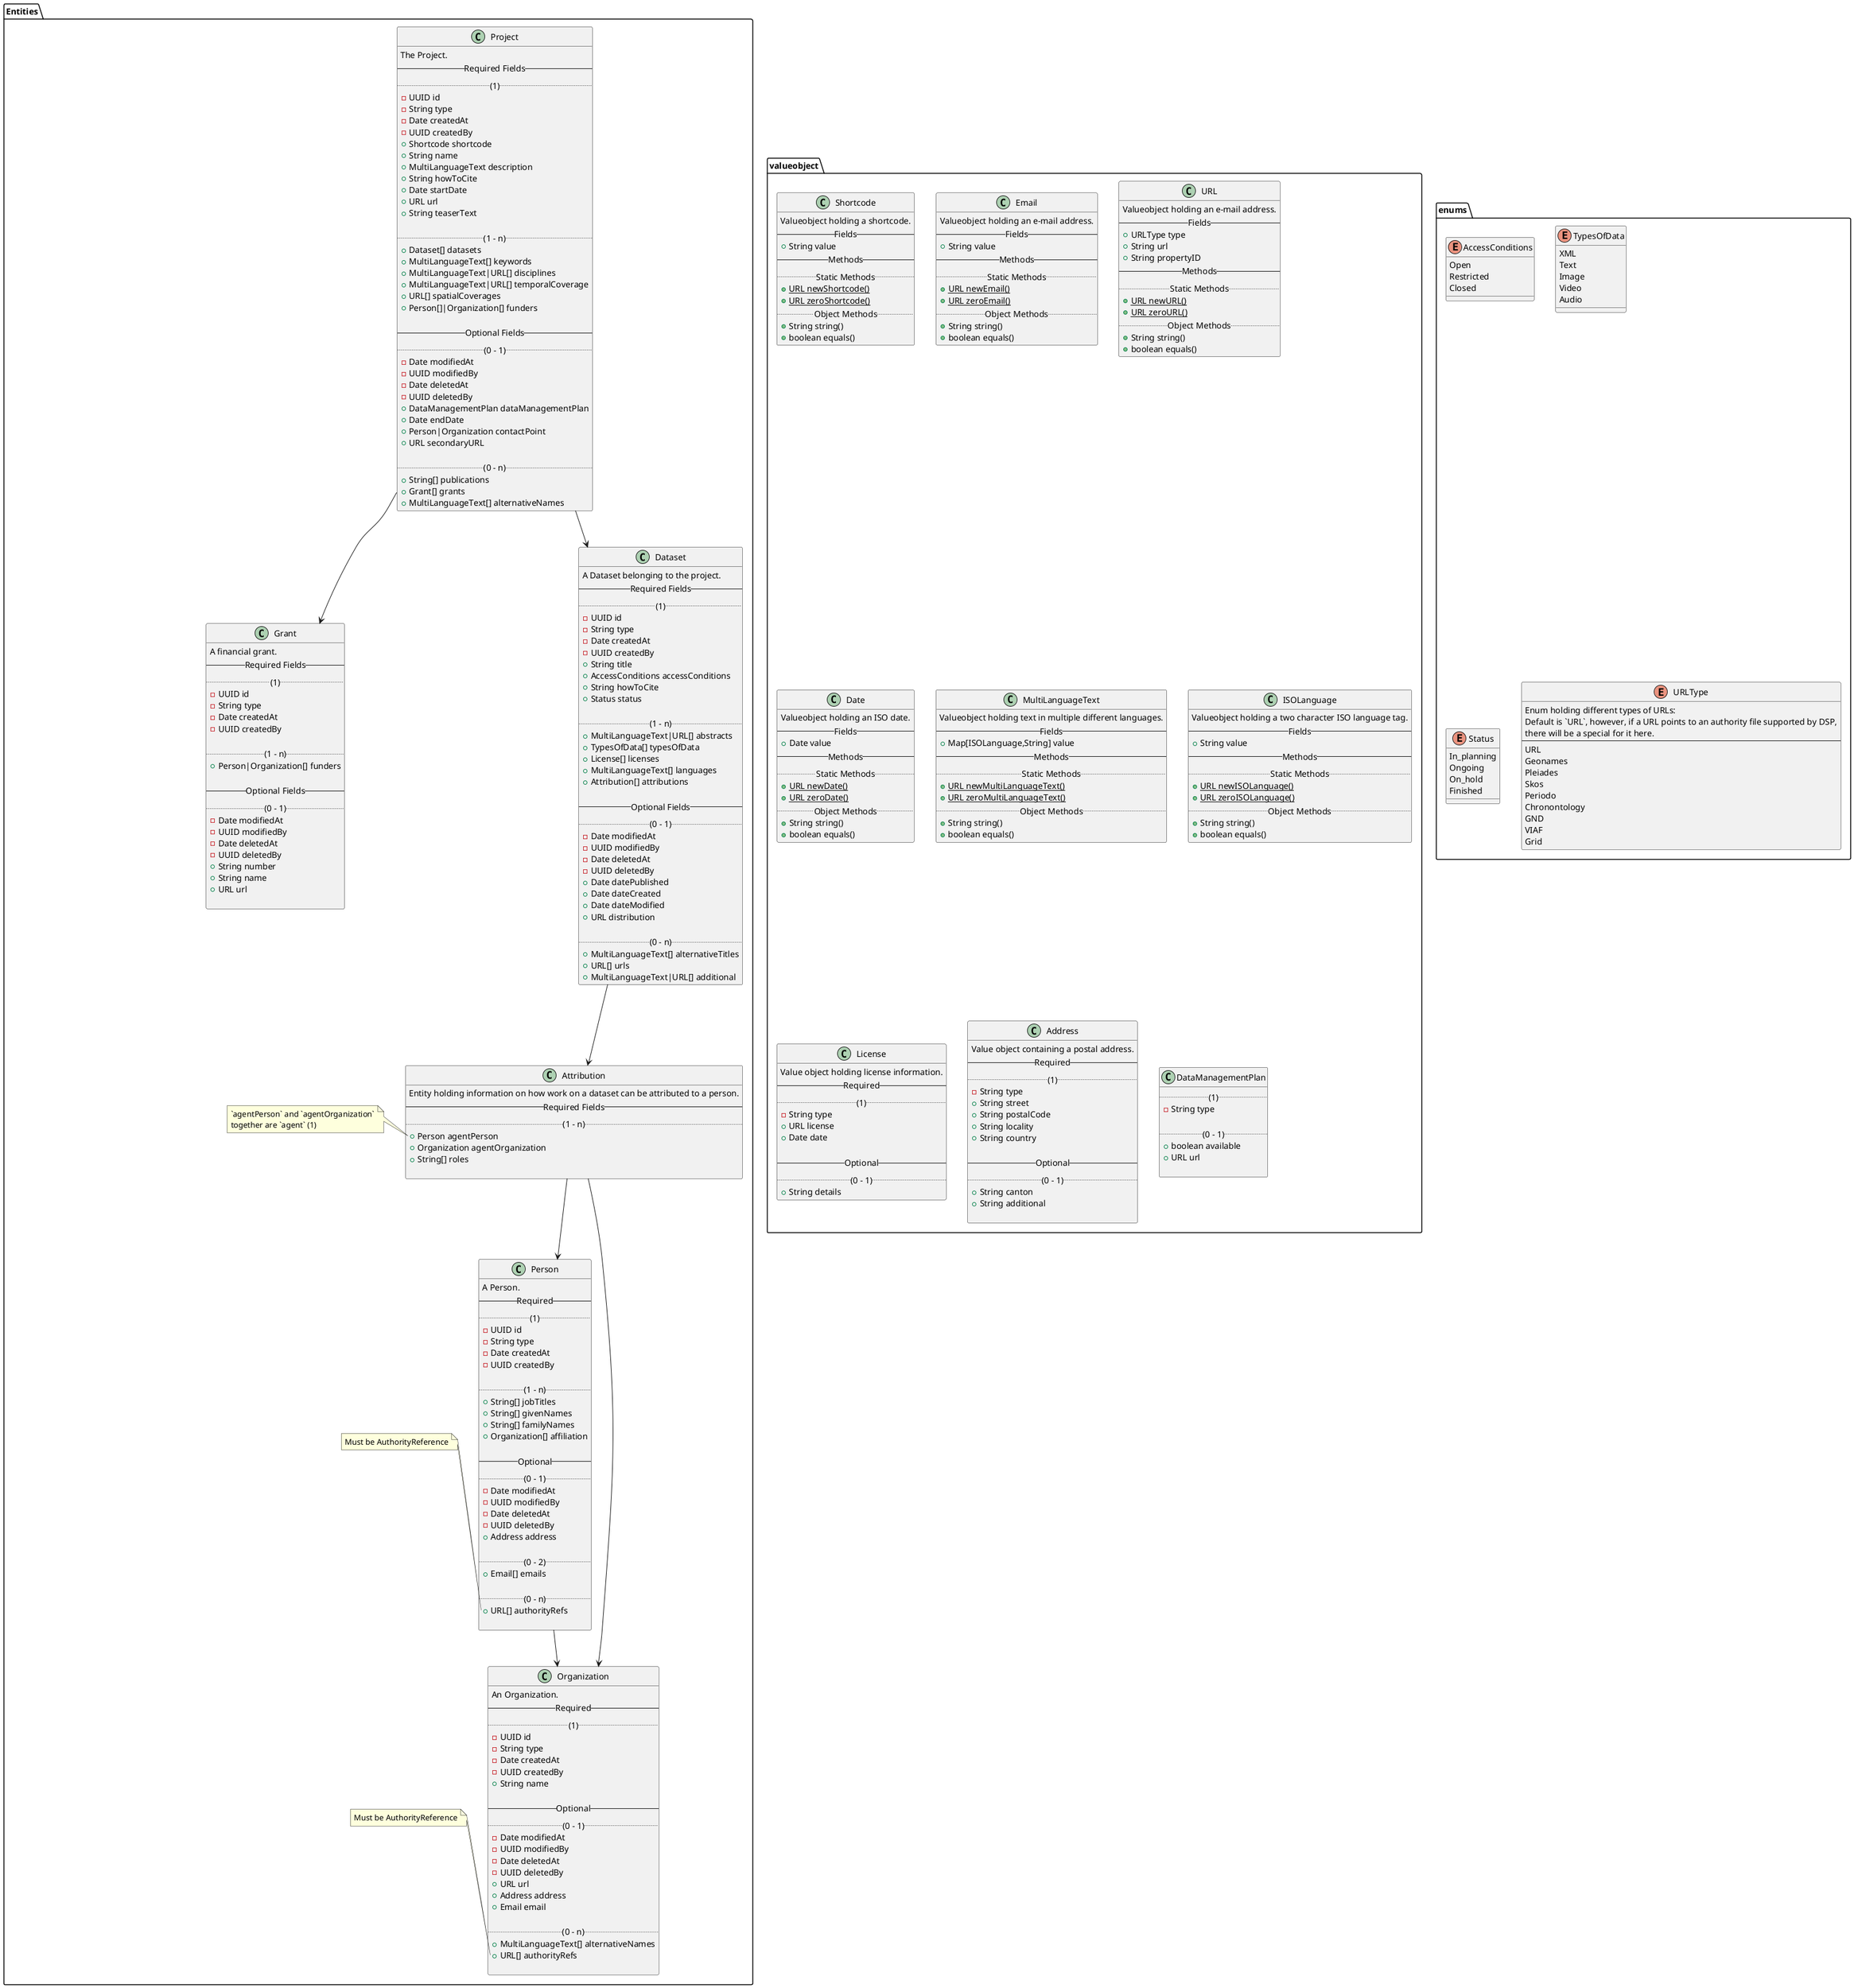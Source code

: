 @startuml Domain Entities

package Entities {

  class Project {
    The Project.
    -- Required Fields --
    .. (1) ..
    -UUID id
    -String type
    -Date createdAt
    -UUID createdBy
    +Shortcode shortcode
    +String name
    +MultiLanguageText description
    +String howToCite
    +Date startDate
    +URL url
    +String teaserText

    .. (1 - n) ..
    +Dataset[] datasets
    +MultiLanguageText[] keywords
    +MultiLanguageText|URL[] disciplines
    +MultiLanguageText|URL[] temporalCoverage
    +URL[] spatialCoverages
    +Person[]|Organization[] funders

    -- Optional Fields --
    .. (0 - 1) ..
    -Date modifiedAt
    -UUID modifiedBy
    -Date deletedAt
    -UUID deletedBy
    +DataManagementPlan dataManagementPlan
    +Date endDate
    +Person|Organization contactPoint
    +URL secondaryURL

    .. (0 - n) ..
    +String[] publications
    +Grant[] grants
    +MultiLanguageText[] alternativeNames
  }

  note left of Project::disciplineTexts
    `disciplineTexts` and `disciplineRefs`
    together are `disciplines` (1-n)
  end note

  note left of Project::temporalCoverageTexts
    `temporalCoverageTexts` and `temporalCoverageRefs`
    together are `temporalCoverages` (1-n)
  end note

  note left of Project::spatialCoverage
    Must be AuthorityReference
  end note

  note left of Project::funderPersons
    `funderPersons` and `funderOrganizations`
    together are `funders` (1-n)
  end note

  note left of Project::contactPerson
    `contactPerson` and `contactOrganization`
    together are `contactPoint` (0-1)
  end note

  class Dataset {
    A Dataset belonging to the project.
    -- Required Fields --
    .. (1) ..
    -UUID id
    -String type
    -Date createdAt
    -UUID createdBy
    +String title
    +AccessConditions accessConditions
    +String howToCite
    +Status status

    .. (1 - n) ..
    +MultiLanguageText|URL[] abstracts
    +TypesOfData[] typesOfData
    +License[] licenses
    +MultiLanguageText[] languages
    +Attribution[] attributions

    -- Optional Fields --
    .. (0 - 1) ..
    -Date modifiedAt
    -UUID modifiedBy
    -Date deletedAt
    -UUID deletedBy
    +Date datePublished
    +Date dateCreated
    +Date dateModified
    +URL distribution

    .. (0 - n) ..
    +MultiLanguageText[] alternativeTitles
    +URL[] urls
    +MultiLanguageText|URL[] additional
  }

  note left of Dataset::abstractTexts
    `abstractTexts` and `abstractURLs`
    together are `abstracts` (1-n)
  end note

  note left of Dataset::documentationTexts
    `documentationTexts` and `documentationURLs`
    together are `documentations` (0-n)
  end note

  class Grant {
    A financial grant.
    -- Required Fields --
    .. (1) ..
    -UUID id
    -String type
    -Date createdAt
    -UUID createdBy

    .. (1 - n) ..
    +Person|Organization[] funders

    -- Optional Fields --
    .. (0 - 1) ..
    -Date modifiedAt
    -UUID modifiedBy
    -Date deletedAt
    -UUID deletedBy
    +String number
    +String name
    +URL url

  }

  note left of Grant::funderPersons
    `funderPersons` and `funderOrganizations`
    together are `funders` (1-n)
  end note

  class Person {
    A Person.
    -- Required --
    .. (1) ..
    -UUID id
    -String type
    -Date createdAt
    -UUID createdBy

    .. (1 - n) ..
    +String[] jobTitles
    +String[] givenNames
    +String[] familyNames
    +Organization[] affiliation

    -- Optional --
    .. (0 - 1) ..
    -Date modifiedAt
    -UUID modifiedBy
    -Date deletedAt
    -UUID deletedBy
    +Address address

    .. (0 - 2) ..
    +Email[] emails

    .. (0 - n) ..
    +URL[] authorityRefs

  }

  note left of Person::authorityRefs
    Must be AuthorityReference
  end note

  class Organization {
    An Organization.
    -- Required --
    .. (1) ..
    -UUID id
    -String type
    -Date createdAt
    -UUID createdBy
    +String name

    -- Optional --
    .. (0 - 1) ..
    -Date modifiedAt
    -UUID modifiedBy
    -Date deletedAt
    -UUID deletedBy
    +URL url
    +Address address
    +Email email

    .. (0 - n) ..
    +MultiLanguageText[] alternativeNames
    +URL[] authorityRefs

  }

  note left of Organization::authorityRefs
    Must be AuthorityReference
  end note

  class Attribution {
    Entity holding information on how work on a dataset can be attributed to a person.
    -- Required Fields --
    .. (1 - n) ..
    +Person agentPerson
    +Organization agentOrganization
    +String[] roles

  }

  note left of Attribution::agentPerson
    `agentPerson` and `agentOrganization`
    together are `agent` (1)
  end note
  
}

package valueobject {

  class Shortcode{
    Valueobject holding a shortcode.
    -- Fields --
    +String value
    -- Methods --
    .. Static Methods ..
    {static} +URL newShortcode()
    {static} +URL zeroShortcode()
    .. Object Methods ..
    +String string()
    +boolean equals()
  }

  class Email{
    Valueobject holding an e-mail address.
    -- Fields --
    +String value
    -- Methods --
    .. Static Methods ..
    {static} +URL newEmail()
    {static} +URL zeroEmail()
    .. Object Methods ..
    +String string()
    +boolean equals()
  }

  class URL{
    Valueobject holding an e-mail address.
    -- Fields --
    +URLType type
    +String url
    +String propertyID
    -- Methods --
    .. Static Methods ..
    {static} +URL newURL()
    {static} +URL zeroURL()
    .. Object Methods ..
    +String string()
    +boolean equals()
  }

  class Date {
    Valueobject holding an ISO date.
    -- Fields --
    +Date value
    -- Methods --
    .. Static Methods ..
    {static} +URL newDate()
    {static} +URL zeroDate()
    .. Object Methods ..
    +String string()
    +boolean equals()
  }

  class MultiLanguageText {
    Valueobject holding text in multiple different languages.
    -- Fields --
    +Map[ISOLanguage,String] value
    -- Methods --
    .. Static Methods ..
    {static} +URL newMultiLanguageText()
    {static} +URL zeroMultiLanguageText()
    .. Object Methods ..
    +String string()
    +boolean equals()
  }

  class ISOLanguage {
    Valueobject holding a two character ISO language tag.
    -- Fields --
    +String value
    -- Methods --
    .. Static Methods ..
    {static} +URL newISOLanguage()
    {static} +URL zeroISOLanguage()
    .. Object Methods ..
    +String string()
    +boolean equals()
  }

  class License {
    Value object holding license information.
    -- Required --
    .. (1) ..
    -String type
    +URL license
    +Date date

    -- Optional --
    .. (0 - 1) ..
    +String details
  }

  class Address {
    Value object containing a postal address.
    -- Required --
    .. (1) ..
    -String type
    +String street
    +String postalCode
    +String locality
    +String country

    -- Optional --
    .. (0 - 1) ..
    +String canton
    +String additional

  }

  class DataManagementPlan {
    .. (1) ..
    -String type

    .. (0 - 1) ..
    +boolean available
    +URL url

  }

}

package enums {

  enum AccessConditions {
    Open
    Restricted
    Closed
  }

  enum TypesOfData {
    XML
    Text
    Image
    Video
    Audio
  }

  enum Status {
    In_planning
    Ongoing
    On_hold
    Finished
  }

  enum URLType {
    Enum holding different types of URLs:
    Default is `URL`, however, if a URL points to an authority file supported by DSP,
    there will be a special for it here.
    ---
    URL
    Geonames
    Pleiades
    Skos
    Periodo
    Chronontology
    GND
    VIAF
    Grid
  }

}


Project --> Dataset
Project --> Grant
Dataset --> Attribution
Attribution --> Person
Attribution --> Organization
Person --> Organization


@enduml
